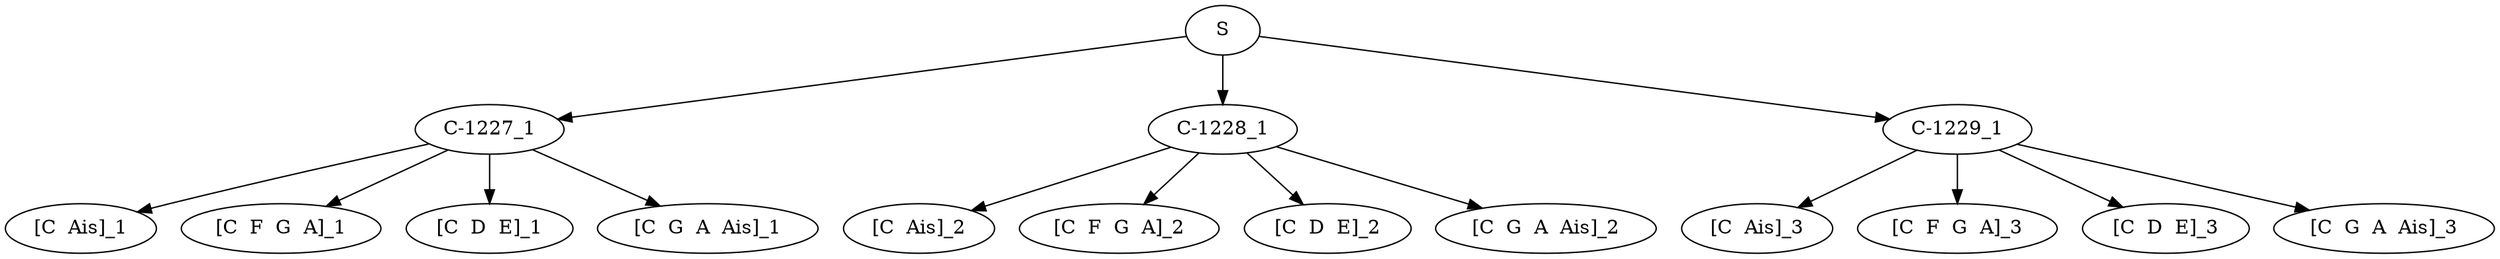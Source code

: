 digraph sample{
"S" -> "C-1227_1";
"C-1227_1" -> "[C  Ais]_1";
"C-1227_1" -> "[C  F  G  A]_1";
"C-1227_1" -> "[C  D  E]_1";
"C-1227_1" -> "[C  G  A  Ais]_1";
"S" -> "C-1228_1";
"C-1228_1" -> "[C  Ais]_2";
"C-1228_1" -> "[C  F  G  A]_2";
"C-1228_1" -> "[C  D  E]_2";
"C-1228_1" -> "[C  G  A  Ais]_2";
"S" -> "C-1229_1";
"C-1229_1" -> "[C  Ais]_3";
"C-1229_1" -> "[C  F  G  A]_3";
"C-1229_1" -> "[C  D  E]_3";
"C-1229_1" -> "[C  G  A  Ais]_3";

{rank = min; "S";}
{rank = same; "C-1227_1"; "C-1228_1"; "C-1229_1";}
{rank = same; "[C  Ais]_1"; "[C  Ais]_2"; "[C  Ais]_3"; "[C  D  E]_1"; "[C  D  E]_2"; "[C  D  E]_3"; "[C  F  G  A]_1"; "[C  F  G  A]_2"; "[C  F  G  A]_3"; "[C  G  A  Ais]_1"; "[C  G  A  Ais]_2"; "[C  G  A  Ais]_3";}
}